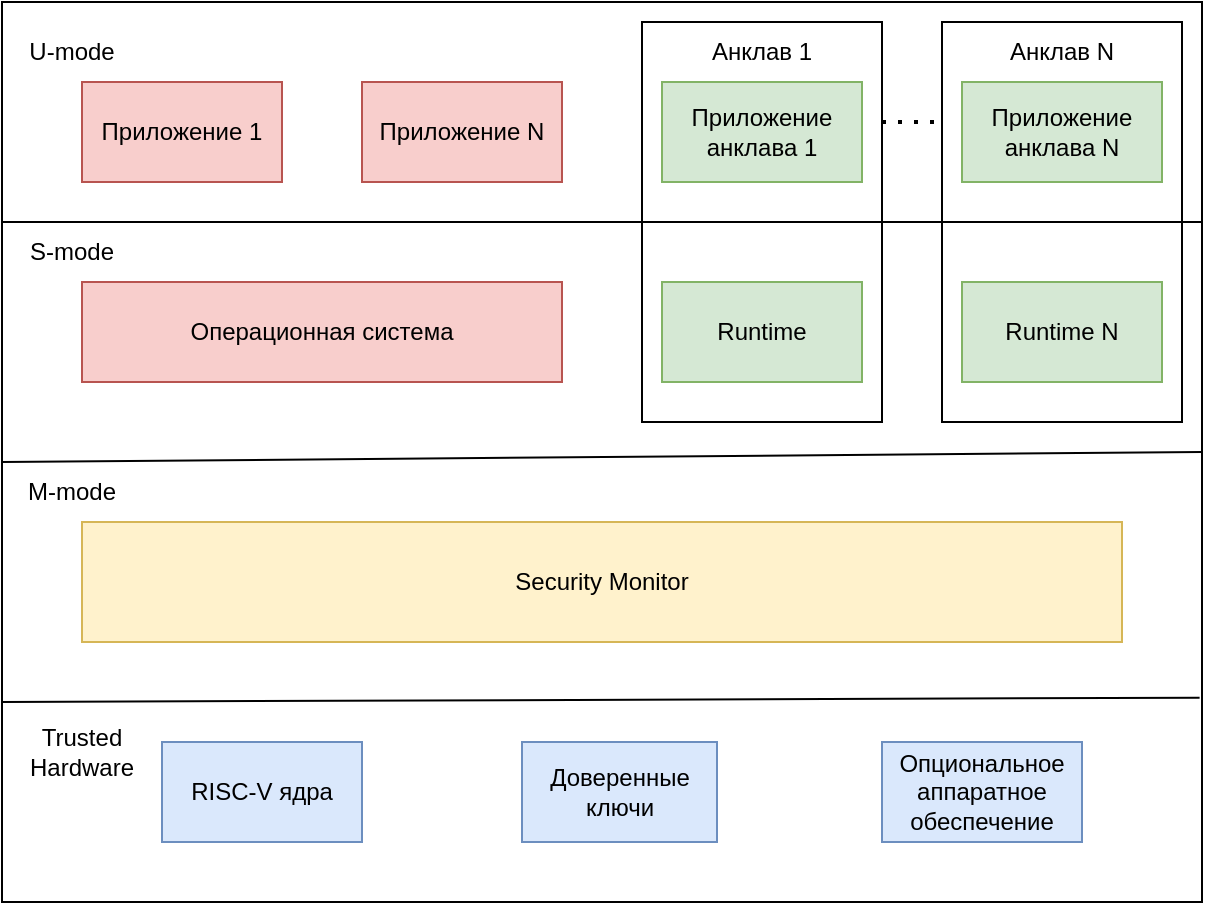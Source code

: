 <mxfile version="22.0.8" type="device" pages="2">
  <diagram name="Page-1" id="OkTqMcHCDZJsfLIavTye">
    <mxGraphModel dx="1185" dy="654" grid="1" gridSize="10" guides="1" tooltips="1" connect="1" arrows="1" fold="1" page="1" pageScale="1" pageWidth="850" pageHeight="1100" math="0" shadow="0">
      <root>
        <mxCell id="0" />
        <mxCell id="1" parent="0" />
        <mxCell id="JOj1O2APyW84iMub-MP6-20" value="" style="rounded=0;whiteSpace=wrap;html=1;fillColor=none;" vertex="1" parent="1">
          <mxGeometry x="80" y="130" width="600" height="450" as="geometry" />
        </mxCell>
        <mxCell id="JOj1O2APyW84iMub-MP6-25" value="" style="rounded=0;whiteSpace=wrap;html=1;fillColor=none;" vertex="1" parent="1">
          <mxGeometry x="550" y="140" width="120" height="200" as="geometry" />
        </mxCell>
        <mxCell id="JOj1O2APyW84iMub-MP6-24" value="" style="rounded=0;whiteSpace=wrap;html=1;fillColor=none;" vertex="1" parent="1">
          <mxGeometry x="400" y="140" width="120" height="200" as="geometry" />
        </mxCell>
        <mxCell id="JOj1O2APyW84iMub-MP6-1" value="" style="endArrow=none;html=1;rounded=0;" edge="1" parent="1">
          <mxGeometry width="50" height="50" relative="1" as="geometry">
            <mxPoint x="80" y="240" as="sourcePoint" />
            <mxPoint x="680" y="240" as="targetPoint" />
          </mxGeometry>
        </mxCell>
        <mxCell id="JOj1O2APyW84iMub-MP6-2" value="" style="endArrow=none;html=1;rounded=0;entryX=1;entryY=0.5;entryDx=0;entryDy=0;" edge="1" parent="1" target="JOj1O2APyW84iMub-MP6-20">
          <mxGeometry width="50" height="50" relative="1" as="geometry">
            <mxPoint x="80" y="360" as="sourcePoint" />
            <mxPoint x="480" y="360" as="targetPoint" />
          </mxGeometry>
        </mxCell>
        <mxCell id="JOj1O2APyW84iMub-MP6-3" value="" style="endArrow=none;html=1;rounded=0;entryX=0.998;entryY=0.773;entryDx=0;entryDy=0;entryPerimeter=0;" edge="1" parent="1" target="JOj1O2APyW84iMub-MP6-20">
          <mxGeometry width="50" height="50" relative="1" as="geometry">
            <mxPoint x="80" y="480" as="sourcePoint" />
            <mxPoint x="640" y="480" as="targetPoint" />
          </mxGeometry>
        </mxCell>
        <mxCell id="JOj1O2APyW84iMub-MP6-5" value="U-mode" style="text;html=1;strokeColor=none;fillColor=none;align=center;verticalAlign=middle;whiteSpace=wrap;rounded=0;" vertex="1" parent="1">
          <mxGeometry x="85" y="140" width="60" height="30" as="geometry" />
        </mxCell>
        <mxCell id="JOj1O2APyW84iMub-MP6-6" value="S-mode" style="text;html=1;strokeColor=none;fillColor=none;align=center;verticalAlign=middle;whiteSpace=wrap;rounded=0;" vertex="1" parent="1">
          <mxGeometry x="85" y="240" width="60" height="30" as="geometry" />
        </mxCell>
        <mxCell id="JOj1O2APyW84iMub-MP6-7" value="M-mode" style="text;html=1;strokeColor=none;fillColor=none;align=center;verticalAlign=middle;whiteSpace=wrap;rounded=0;" vertex="1" parent="1">
          <mxGeometry x="85" y="360" width="60" height="30" as="geometry" />
        </mxCell>
        <mxCell id="JOj1O2APyW84iMub-MP6-8" value="Trusted Hardware" style="text;html=1;strokeColor=none;fillColor=none;align=center;verticalAlign=middle;whiteSpace=wrap;rounded=0;" vertex="1" parent="1">
          <mxGeometry x="85" y="490" width="70" height="30" as="geometry" />
        </mxCell>
        <mxCell id="JOj1O2APyW84iMub-MP6-9" value="Приложение 1" style="rounded=0;whiteSpace=wrap;html=1;fillColor=#f8cecc;strokeColor=#b85450;" vertex="1" parent="1">
          <mxGeometry x="120" y="170" width="100" height="50" as="geometry" />
        </mxCell>
        <mxCell id="JOj1O2APyW84iMub-MP6-10" value="Приложение N" style="rounded=0;whiteSpace=wrap;html=1;fillColor=#f8cecc;strokeColor=#b85450;" vertex="1" parent="1">
          <mxGeometry x="260" y="170" width="100" height="50" as="geometry" />
        </mxCell>
        <mxCell id="JOj1O2APyW84iMub-MP6-11" value="Операционная система" style="rounded=0;whiteSpace=wrap;html=1;fillColor=#f8cecc;strokeColor=#b85450;" vertex="1" parent="1">
          <mxGeometry x="120" y="270" width="240" height="50" as="geometry" />
        </mxCell>
        <mxCell id="JOj1O2APyW84iMub-MP6-12" value="Runtime" style="rounded=0;whiteSpace=wrap;html=1;fillColor=#d5e8d4;strokeColor=#82b366;" vertex="1" parent="1">
          <mxGeometry x="410" y="270" width="100" height="50" as="geometry" />
        </mxCell>
        <mxCell id="JOj1O2APyW84iMub-MP6-13" value="Приложение анклава 1" style="rounded=0;whiteSpace=wrap;html=1;fillColor=#d5e8d4;strokeColor=#82b366;" vertex="1" parent="1">
          <mxGeometry x="410" y="170" width="100" height="50" as="geometry" />
        </mxCell>
        <mxCell id="JOj1O2APyW84iMub-MP6-14" value="Приложение анклава N" style="rounded=0;whiteSpace=wrap;html=1;fillColor=#d5e8d4;strokeColor=#82b366;" vertex="1" parent="1">
          <mxGeometry x="560" y="170" width="100" height="50" as="geometry" />
        </mxCell>
        <mxCell id="JOj1O2APyW84iMub-MP6-15" value="Runtime N" style="rounded=0;whiteSpace=wrap;html=1;fillColor=#d5e8d4;strokeColor=#82b366;" vertex="1" parent="1">
          <mxGeometry x="560" y="270" width="100" height="50" as="geometry" />
        </mxCell>
        <mxCell id="JOj1O2APyW84iMub-MP6-16" value="Security Monitor" style="rounded=0;whiteSpace=wrap;html=1;fillColor=#fff2cc;strokeColor=#d6b656;" vertex="1" parent="1">
          <mxGeometry x="120" y="390" width="520" height="60" as="geometry" />
        </mxCell>
        <mxCell id="JOj1O2APyW84iMub-MP6-17" value="RISC-V ядра" style="rounded=0;whiteSpace=wrap;html=1;fillColor=#dae8fc;strokeColor=#6c8ebf;" vertex="1" parent="1">
          <mxGeometry x="160" y="500" width="100" height="50" as="geometry" />
        </mxCell>
        <mxCell id="JOj1O2APyW84iMub-MP6-18" value="Доверенные ключи" style="rounded=0;whiteSpace=wrap;html=1;fillColor=#dae8fc;strokeColor=#6c8ebf;" vertex="1" parent="1">
          <mxGeometry x="340" y="500" width="97.5" height="50" as="geometry" />
        </mxCell>
        <mxCell id="JOj1O2APyW84iMub-MP6-19" value="Опциональное аппаратное обеспечение" style="rounded=0;whiteSpace=wrap;html=1;fillColor=#dae8fc;strokeColor=#6c8ebf;" vertex="1" parent="1">
          <mxGeometry x="520" y="500" width="100" height="50" as="geometry" />
        </mxCell>
        <mxCell id="JOj1O2APyW84iMub-MP6-26" value="" style="endArrow=none;dashed=1;html=1;dashPattern=1 3;strokeWidth=2;rounded=0;exitX=1;exitY=0.25;exitDx=0;exitDy=0;entryX=0;entryY=0.25;entryDx=0;entryDy=0;" edge="1" parent="1" source="JOj1O2APyW84iMub-MP6-24" target="JOj1O2APyW84iMub-MP6-25">
          <mxGeometry width="50" height="50" relative="1" as="geometry">
            <mxPoint x="540" y="380" as="sourcePoint" />
            <mxPoint x="590" y="330" as="targetPoint" />
          </mxGeometry>
        </mxCell>
        <mxCell id="JOj1O2APyW84iMub-MP6-28" value="Анклав 1" style="text;html=1;strokeColor=none;fillColor=none;align=center;verticalAlign=middle;whiteSpace=wrap;rounded=0;" vertex="1" parent="1">
          <mxGeometry x="430" y="140" width="60" height="30" as="geometry" />
        </mxCell>
        <mxCell id="JOj1O2APyW84iMub-MP6-29" value="Анклав N" style="text;html=1;strokeColor=none;fillColor=none;align=center;verticalAlign=middle;whiteSpace=wrap;rounded=0;" vertex="1" parent="1">
          <mxGeometry x="580" y="140" width="60" height="30" as="geometry" />
        </mxCell>
      </root>
    </mxGraphModel>
  </diagram>
  <diagram id="4FgcxJXZQhHZofXIflqC" name="Page-2">
    <mxGraphModel dx="1418" dy="152" grid="1" gridSize="10" guides="1" tooltips="1" connect="1" arrows="1" fold="1" page="1" pageScale="1" pageWidth="850" pageHeight="1100" math="0" shadow="0">
      <root>
        <mxCell id="0" />
        <mxCell id="1" parent="0" />
        <mxCell id="xSdkKAd-Ea8kS6nGba4q-6" value="" style="rounded=0;whiteSpace=wrap;html=1;fillColor=none;" vertex="1" parent="1">
          <mxGeometry y="40" width="600" height="40" as="geometry" />
        </mxCell>
        <mxCell id="pfH2fL70M7tAfFZwxAL3-3" value="" style="endArrow=none;html=1;rounded=0;" edge="1" parent="1">
          <mxGeometry width="50" height="50" relative="1" as="geometry">
            <mxPoint y="200" as="sourcePoint" />
            <mxPoint x="600" y="200" as="targetPoint" />
          </mxGeometry>
        </mxCell>
        <mxCell id="pfH2fL70M7tAfFZwxAL3-4" value="" style="endArrow=none;html=1;rounded=0;" edge="1" parent="1">
          <mxGeometry width="50" height="50" relative="1" as="geometry">
            <mxPoint y="320" as="sourcePoint" />
            <mxPoint x="600" y="320" as="targetPoint" />
          </mxGeometry>
        </mxCell>
        <mxCell id="pfH2fL70M7tAfFZwxAL3-5" value="" style="rounded=0;whiteSpace=wrap;html=1;fillColor=none;" vertex="1" parent="1">
          <mxGeometry y="80" width="600" height="360" as="geometry" />
        </mxCell>
        <mxCell id="pfH2fL70M7tAfFZwxAL3-6" value="Создание" style="text;html=1;strokeColor=none;fillColor=none;align=center;verticalAlign=middle;whiteSpace=wrap;rounded=0;" vertex="1" parent="1">
          <mxGeometry x="20" y="130" width="60" height="30" as="geometry" />
        </mxCell>
        <mxCell id="pfH2fL70M7tAfFZwxAL3-7" value="Выполнение" style="text;html=1;strokeColor=none;fillColor=none;align=center;verticalAlign=middle;whiteSpace=wrap;rounded=0;" vertex="1" parent="1">
          <mxGeometry x="10" y="245" width="80" height="30" as="geometry" />
        </mxCell>
        <mxCell id="pfH2fL70M7tAfFZwxAL3-8" value="Разрушение" style="text;html=1;strokeColor=none;fillColor=none;align=center;verticalAlign=middle;whiteSpace=wrap;rounded=0;" vertex="1" parent="1">
          <mxGeometry x="10" y="370" width="80" height="30" as="geometry" />
        </mxCell>
        <mxCell id="pfH2fL70M7tAfFZwxAL3-9" value="" style="endArrow=none;html=1;rounded=0;entryX=0.75;entryY=0;entryDx=0;entryDy=0;exitX=0.75;exitY=1;exitDx=0;exitDy=0;" edge="1" parent="1">
          <mxGeometry width="50" height="50" relative="1" as="geometry">
            <mxPoint x="430" y="440" as="sourcePoint" />
            <mxPoint x="430" y="80" as="targetPoint" />
          </mxGeometry>
        </mxCell>
        <mxCell id="pfH2fL70M7tAfFZwxAL3-10" value="&lt;div align=&quot;left&quot;&gt;&lt;ul&gt;&lt;li&gt;Выделить память&lt;/li&gt;&lt;li&gt;Загрузить исполняемый файл&lt;/li&gt;&lt;li&gt;Создать анклав&lt;/li&gt;&lt;li&gt;Пометить готовым к исполнению&lt;/li&gt;&lt;/ul&gt;&lt;/div&gt;" style="text;html=1;strokeColor=none;fillColor=none;align=left;verticalAlign=middle;whiteSpace=wrap;rounded=0;" vertex="1" parent="1">
          <mxGeometry x="417.5" y="100" width="203.75" height="90" as="geometry" />
        </mxCell>
        <mxCell id="pfH2fL70M7tAfFZwxAL3-11" value="&lt;ul&gt;&lt;li&gt;Исполнять код анклава&lt;/li&gt;&lt;li&gt;Прервать/возобновить исполнение&lt;/li&gt;&lt;li&gt;Остановить исполнение&lt;/li&gt;&lt;/ul&gt;" style="text;html=1;strokeColor=none;fillColor=none;align=left;verticalAlign=middle;whiteSpace=wrap;rounded=0;" vertex="1" parent="1">
          <mxGeometry x="410" y="245" width="190" height="30" as="geometry" />
        </mxCell>
        <mxCell id="pfH2fL70M7tAfFZwxAL3-14" value="&lt;ul&gt;&lt;li&gt;Уничтожить анклав&lt;/li&gt;&lt;li&gt;Освободить память&lt;/li&gt;&lt;/ul&gt;" style="text;html=1;strokeColor=none;fillColor=none;align=left;verticalAlign=middle;whiteSpace=wrap;rounded=0;" vertex="1" parent="1">
          <mxGeometry x="417.5" y="360" width="190" height="30" as="geometry" />
        </mxCell>
        <mxCell id="pfH2fL70M7tAfFZwxAL3-15" value="Свободная память" style="rounded=0;whiteSpace=wrap;html=1;fillColor=none;" vertex="1" parent="1">
          <mxGeometry x="160" y="100" width="220" height="30" as="geometry" />
        </mxCell>
        <mxCell id="pfH2fL70M7tAfFZwxAL3-16" value="Таблица страниц" style="rounded=0;whiteSpace=wrap;html=1;fillColor=none;" vertex="1" parent="1">
          <mxGeometry x="160" y="150" width="100" height="30" as="geometry" />
        </mxCell>
        <mxCell id="pfH2fL70M7tAfFZwxAL3-17" value="RT" style="rounded=0;whiteSpace=wrap;html=1;fillColor=none;" vertex="1" parent="1">
          <mxGeometry x="260" y="150" width="40" height="30" as="geometry" />
        </mxCell>
        <mxCell id="pfH2fL70M7tAfFZwxAL3-18" value="EAPP" style="rounded=0;whiteSpace=wrap;html=1;fillColor=none;" vertex="1" parent="1">
          <mxGeometry x="300" y="150" width="40" height="30" as="geometry" />
        </mxCell>
        <mxCell id="pfH2fL70M7tAfFZwxAL3-19" value="Free" style="rounded=0;whiteSpace=wrap;html=1;fillColor=none;" vertex="1" parent="1">
          <mxGeometry x="340" y="150" width="40" height="30" as="geometry" />
        </mxCell>
        <mxCell id="pfH2fL70M7tAfFZwxAL3-20" value="Память анклава (защищена)" style="rounded=0;whiteSpace=wrap;html=1;fillColor=none;" vertex="1" parent="1">
          <mxGeometry x="160" y="270" width="220" height="30" as="geometry" />
        </mxCell>
        <mxCell id="pfH2fL70M7tAfFZwxAL3-21" value="0000 .... 0000" style="rounded=0;whiteSpace=wrap;html=1;fillColor=none;" vertex="1" parent="1">
          <mxGeometry x="160" y="390" width="220" height="30" as="geometry" />
        </mxCell>
        <mxCell id="pfH2fL70M7tAfFZwxAL3-22" value="Свободная память" style="rounded=0;whiteSpace=wrap;html=1;fillColor=none;" vertex="1" parent="1">
          <mxGeometry x="160" y="340" width="220" height="30" as="geometry" />
        </mxCell>
        <mxCell id="pfH2fL70M7tAfFZwxAL3-23" value="Свободная память" style="rounded=0;whiteSpace=wrap;html=1;fillColor=none;" vertex="1" parent="1">
          <mxGeometry x="160" y="220" width="220" height="30" as="geometry" />
        </mxCell>
        <mxCell id="xSdkKAd-Ea8kS6nGba4q-1" value="Команды" style="text;html=1;strokeColor=none;fillColor=none;align=center;verticalAlign=middle;whiteSpace=wrap;rounded=0;" vertex="1" parent="1">
          <mxGeometry x="482.5" y="47" width="60" height="30" as="geometry" />
        </mxCell>
        <mxCell id="xSdkKAd-Ea8kS6nGba4q-2" value="Карта памяти" style="text;html=1;strokeColor=none;fillColor=none;align=center;verticalAlign=middle;whiteSpace=wrap;rounded=0;" vertex="1" parent="1">
          <mxGeometry x="190" y="47" width="150" height="30" as="geometry" />
        </mxCell>
        <mxCell id="xSdkKAd-Ea8kS6nGba4q-3" value="" style="endArrow=none;html=1;rounded=0;exitX=0.167;exitY=1.008;exitDx=0;exitDy=0;exitPerimeter=0;entryX=0.167;entryY=0.006;entryDx=0;entryDy=0;entryPerimeter=0;" edge="1" parent="1" source="pfH2fL70M7tAfFZwxAL3-5" target="pfH2fL70M7tAfFZwxAL3-5">
          <mxGeometry width="50" height="50" relative="1" as="geometry">
            <mxPoint x="430" y="370" as="sourcePoint" />
            <mxPoint x="480" y="320" as="targetPoint" />
          </mxGeometry>
        </mxCell>
        <mxCell id="xSdkKAd-Ea8kS6nGba4q-5" value="Состояние анклава" style="text;html=1;strokeColor=none;fillColor=none;align=center;verticalAlign=middle;whiteSpace=wrap;rounded=0;" vertex="1" parent="1">
          <mxGeometry y="47" width="107" height="30" as="geometry" />
        </mxCell>
      </root>
    </mxGraphModel>
  </diagram>
</mxfile>

